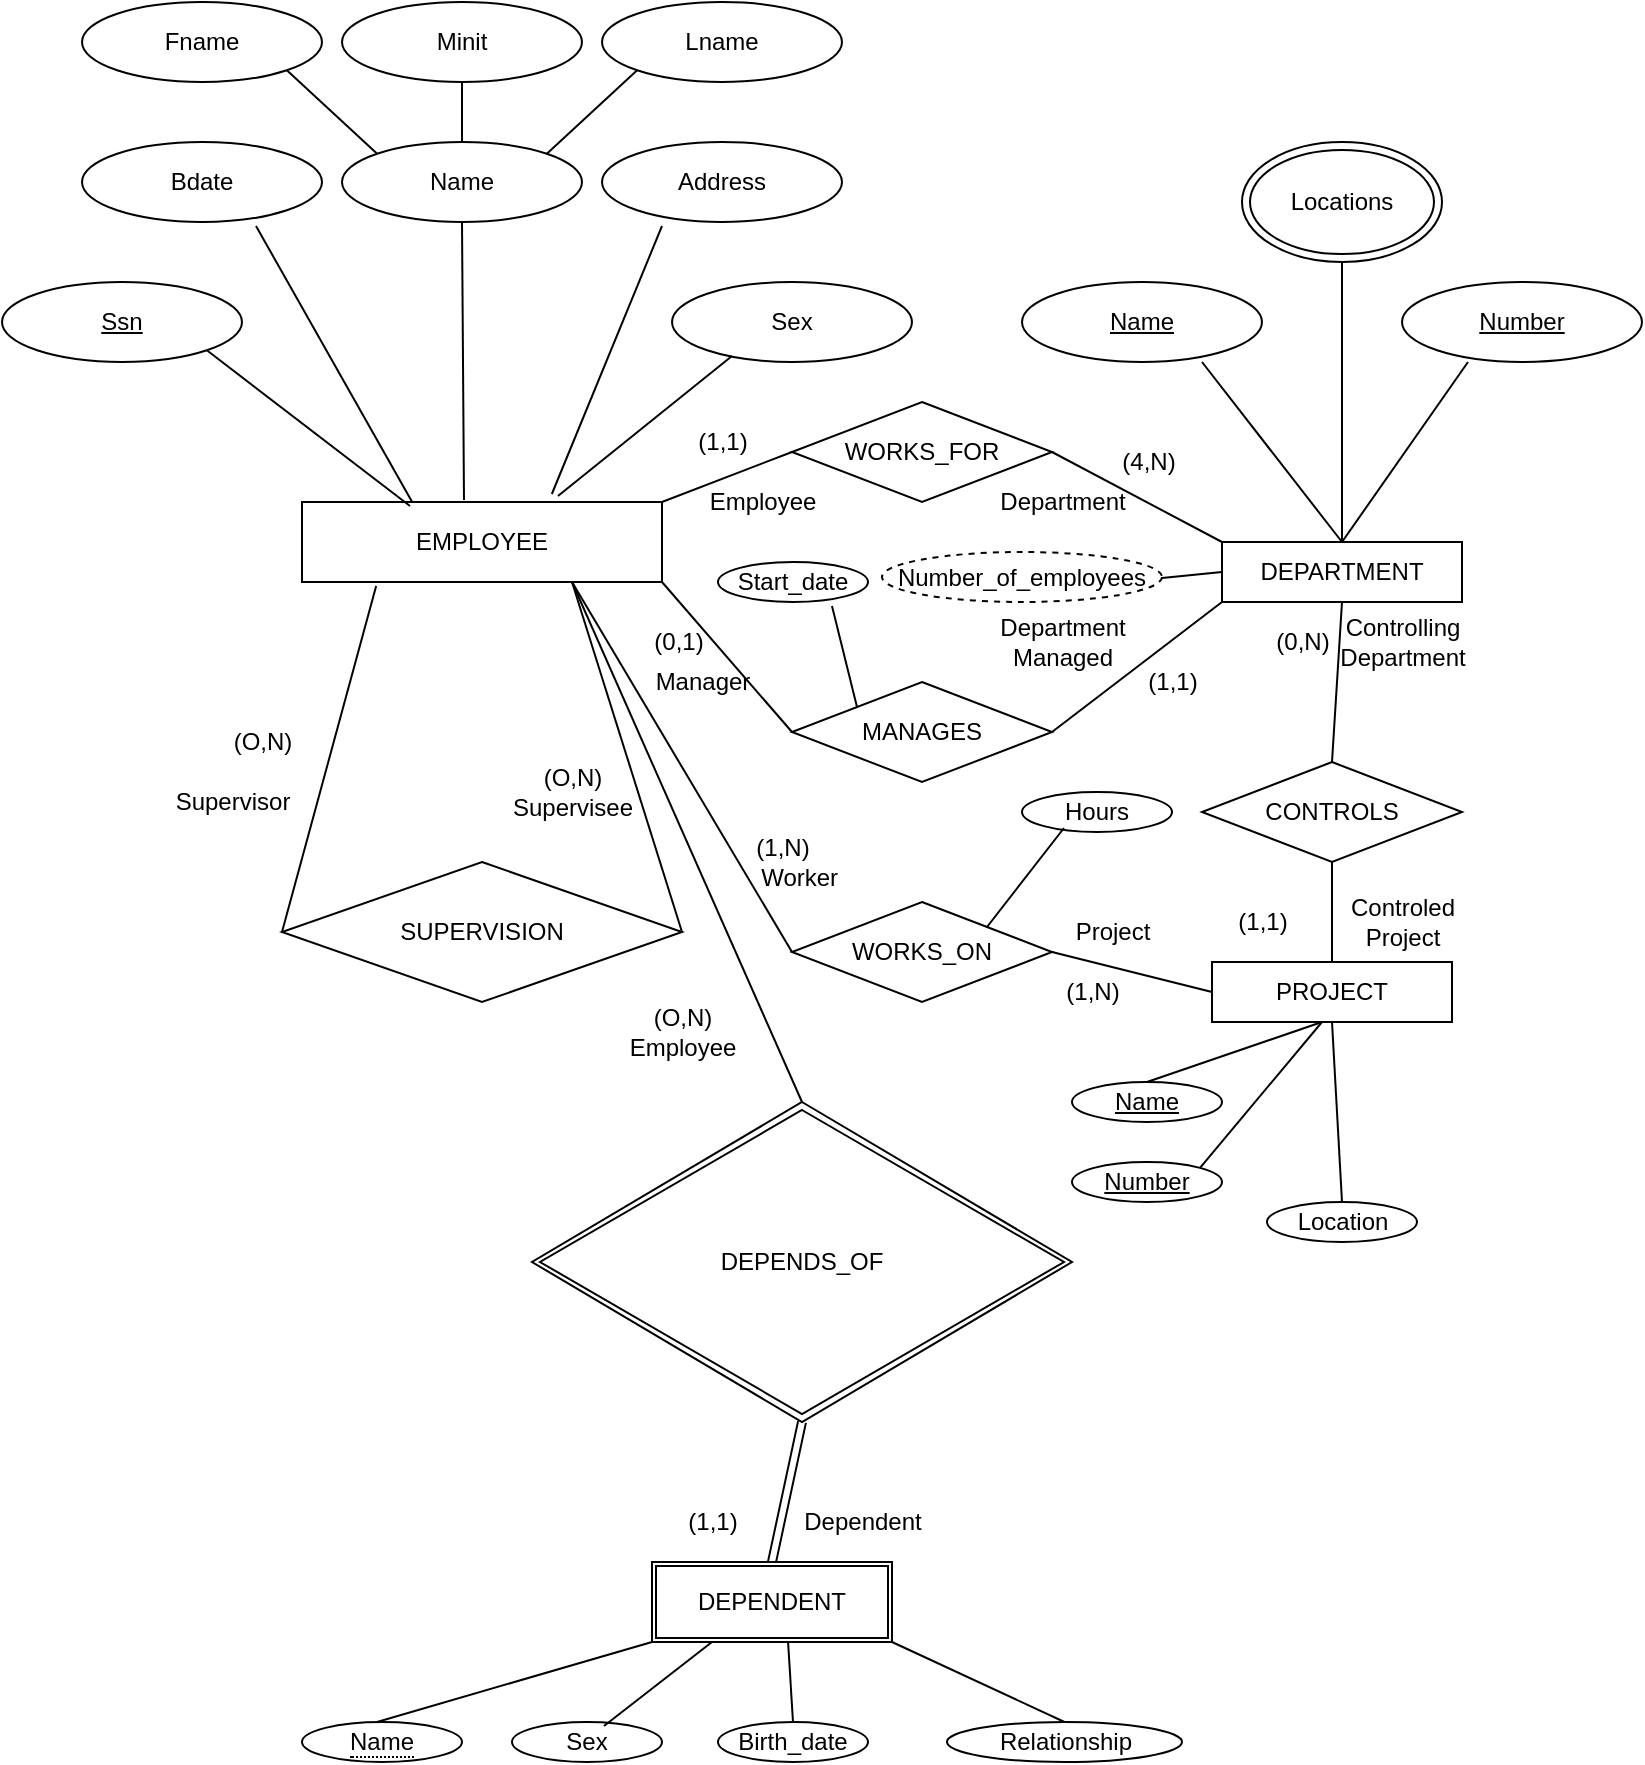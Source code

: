 <mxfile version="13.8.5" type="github">
  <diagram id="F_BEhLT4oKOZ831gFgLm" name="Page-1">
    <mxGraphModel dx="619" dy="715" grid="1" gridSize="10" guides="1" tooltips="1" connect="1" arrows="1" fold="1" page="1" pageScale="1" pageWidth="850" pageHeight="1100" math="0" shadow="0">
      <root>
        <mxCell id="0" />
        <mxCell id="1" parent="0" />
        <mxCell id="HosS5gP8n9v2VMugwRI7-6" value="EMPLOYEE" style="rounded=0;whiteSpace=wrap;html=1;" vertex="1" parent="1">
          <mxGeometry x="180" y="310" width="180" height="40" as="geometry" />
        </mxCell>
        <mxCell id="HosS5gP8n9v2VMugwRI7-9" value="SUPERVISION" style="rhombus;whiteSpace=wrap;html=1;" vertex="1" parent="1">
          <mxGeometry x="170" y="490" width="200" height="70" as="geometry" />
        </mxCell>
        <mxCell id="HosS5gP8n9v2VMugwRI7-12" value="" style="endArrow=none;html=1;exitX=0;exitY=0.5;exitDx=0;exitDy=0;entryX=0.206;entryY=1.05;entryDx=0;entryDy=0;entryPerimeter=0;" edge="1" parent="1" source="HosS5gP8n9v2VMugwRI7-9" target="HosS5gP8n9v2VMugwRI7-6">
          <mxGeometry width="50" height="50" relative="1" as="geometry">
            <mxPoint x="220" y="350" as="sourcePoint" />
            <mxPoint x="270" y="300" as="targetPoint" />
          </mxGeometry>
        </mxCell>
        <mxCell id="HosS5gP8n9v2VMugwRI7-14" value="" style="endArrow=none;html=1;" edge="1" parent="1">
          <mxGeometry width="50" height="50" relative="1" as="geometry">
            <mxPoint x="220" y="350" as="sourcePoint" />
            <mxPoint x="315" y="350" as="targetPoint" />
          </mxGeometry>
        </mxCell>
        <mxCell id="HosS5gP8n9v2VMugwRI7-16" value="" style="endArrow=none;html=1;entryX=1;entryY=0.5;entryDx=0;entryDy=0;exitX=0.75;exitY=1;exitDx=0;exitDy=0;" edge="1" parent="1" source="HosS5gP8n9v2VMugwRI7-6" target="HosS5gP8n9v2VMugwRI7-9">
          <mxGeometry width="50" height="50" relative="1" as="geometry">
            <mxPoint x="310" y="360" as="sourcePoint" />
            <mxPoint x="350" y="420" as="targetPoint" />
          </mxGeometry>
        </mxCell>
        <mxCell id="HosS5gP8n9v2VMugwRI7-17" value="Fname" style="ellipse;whiteSpace=wrap;html=1;" vertex="1" parent="1">
          <mxGeometry x="70" y="60" width="120" height="40" as="geometry" />
        </mxCell>
        <mxCell id="HosS5gP8n9v2VMugwRI7-19" value="Minit" style="ellipse;whiteSpace=wrap;html=1;" vertex="1" parent="1">
          <mxGeometry x="200" y="60" width="120" height="40" as="geometry" />
        </mxCell>
        <mxCell id="HosS5gP8n9v2VMugwRI7-20" value="Lname" style="ellipse;whiteSpace=wrap;html=1;" vertex="1" parent="1">
          <mxGeometry x="330" y="60" width="120" height="40" as="geometry" />
        </mxCell>
        <mxCell id="HosS5gP8n9v2VMugwRI7-21" value="Name" style="ellipse;whiteSpace=wrap;html=1;" vertex="1" parent="1">
          <mxGeometry x="200" y="130" width="120" height="40" as="geometry" />
        </mxCell>
        <mxCell id="HosS5gP8n9v2VMugwRI7-22" value="Address" style="ellipse;whiteSpace=wrap;html=1;" vertex="1" parent="1">
          <mxGeometry x="330" y="130" width="120" height="40" as="geometry" />
        </mxCell>
        <mxCell id="HosS5gP8n9v2VMugwRI7-23" value="Bdate" style="ellipse;whiteSpace=wrap;html=1;" vertex="1" parent="1">
          <mxGeometry x="70" y="130" width="120" height="40" as="geometry" />
        </mxCell>
        <mxCell id="HosS5gP8n9v2VMugwRI7-25" value="" style="endArrow=none;html=1;entryX=1;entryY=1;entryDx=0;entryDy=0;exitX=0;exitY=0;exitDx=0;exitDy=0;" edge="1" parent="1" source="HosS5gP8n9v2VMugwRI7-21" target="HosS5gP8n9v2VMugwRI7-17">
          <mxGeometry width="50" height="50" relative="1" as="geometry">
            <mxPoint x="140" y="150" as="sourcePoint" />
            <mxPoint x="190" y="100" as="targetPoint" />
          </mxGeometry>
        </mxCell>
        <mxCell id="HosS5gP8n9v2VMugwRI7-26" value="" style="endArrow=none;html=1;entryX=0;entryY=1;entryDx=0;entryDy=0;exitX=1;exitY=0;exitDx=0;exitDy=0;" edge="1" parent="1" source="HosS5gP8n9v2VMugwRI7-21" target="HosS5gP8n9v2VMugwRI7-20">
          <mxGeometry width="50" height="50" relative="1" as="geometry">
            <mxPoint x="350" y="150" as="sourcePoint" />
            <mxPoint x="400" y="100" as="targetPoint" />
          </mxGeometry>
        </mxCell>
        <mxCell id="HosS5gP8n9v2VMugwRI7-28" value="" style="endArrow=none;html=1;entryX=0.725;entryY=1.05;entryDx=0;entryDy=0;entryPerimeter=0;exitX=0.306;exitY=0;exitDx=0;exitDy=0;exitPerimeter=0;" edge="1" parent="1" source="HosS5gP8n9v2VMugwRI7-6" target="HosS5gP8n9v2VMugwRI7-23">
          <mxGeometry width="50" height="50" relative="1" as="geometry">
            <mxPoint x="200" y="290" as="sourcePoint" />
            <mxPoint x="250" y="240" as="targetPoint" />
          </mxGeometry>
        </mxCell>
        <mxCell id="HosS5gP8n9v2VMugwRI7-30" value="&lt;u&gt;Ssn&lt;/u&gt;" style="ellipse;whiteSpace=wrap;html=1;" vertex="1" parent="1">
          <mxGeometry x="30" y="200" width="120" height="40" as="geometry" />
        </mxCell>
        <mxCell id="HosS5gP8n9v2VMugwRI7-31" value="Sex" style="ellipse;whiteSpace=wrap;html=1;" vertex="1" parent="1">
          <mxGeometry x="365" y="200" width="120" height="40" as="geometry" />
        </mxCell>
        <mxCell id="HosS5gP8n9v2VMugwRI7-32" value="" style="endArrow=none;html=1;entryX=1;entryY=1;entryDx=0;entryDy=0;exitX=0.3;exitY=0.05;exitDx=0;exitDy=0;exitPerimeter=0;" edge="1" parent="1" source="HosS5gP8n9v2VMugwRI7-6" target="HosS5gP8n9v2VMugwRI7-30">
          <mxGeometry width="50" height="50" relative="1" as="geometry">
            <mxPoint x="90" y="300" as="sourcePoint" />
            <mxPoint x="140" y="250" as="targetPoint" />
          </mxGeometry>
        </mxCell>
        <mxCell id="HosS5gP8n9v2VMugwRI7-35" value="" style="endArrow=none;html=1;entryX=0.5;entryY=1;entryDx=0;entryDy=0;exitX=0.45;exitY=-0.025;exitDx=0;exitDy=0;exitPerimeter=0;" edge="1" parent="1" source="HosS5gP8n9v2VMugwRI7-6" target="HosS5gP8n9v2VMugwRI7-21">
          <mxGeometry width="50" height="50" relative="1" as="geometry">
            <mxPoint x="250" y="280" as="sourcePoint" />
            <mxPoint x="300" y="230" as="targetPoint" />
          </mxGeometry>
        </mxCell>
        <mxCell id="HosS5gP8n9v2VMugwRI7-36" value="" style="endArrow=none;html=1;entryX=0.25;entryY=1.05;entryDx=0;entryDy=0;entryPerimeter=0;exitX=0.694;exitY=-0.1;exitDx=0;exitDy=0;exitPerimeter=0;" edge="1" parent="1" source="HosS5gP8n9v2VMugwRI7-6" target="HosS5gP8n9v2VMugwRI7-22">
          <mxGeometry width="50" height="50" relative="1" as="geometry">
            <mxPoint x="280" y="280" as="sourcePoint" />
            <mxPoint x="330" y="230" as="targetPoint" />
          </mxGeometry>
        </mxCell>
        <mxCell id="HosS5gP8n9v2VMugwRI7-37" value="" style="endArrow=none;html=1;entryX=0.25;entryY=0.925;entryDx=0;entryDy=0;entryPerimeter=0;exitX=0.711;exitY=-0.075;exitDx=0;exitDy=0;exitPerimeter=0;" edge="1" parent="1" source="HosS5gP8n9v2VMugwRI7-6" target="HosS5gP8n9v2VMugwRI7-31">
          <mxGeometry width="50" height="50" relative="1" as="geometry">
            <mxPoint x="400" y="320" as="sourcePoint" />
            <mxPoint x="450" y="270" as="targetPoint" />
          </mxGeometry>
        </mxCell>
        <mxCell id="HosS5gP8n9v2VMugwRI7-38" value="WORKS_FOR" style="rhombus;whiteSpace=wrap;html=1;" vertex="1" parent="1">
          <mxGeometry x="425" y="260" width="130" height="50" as="geometry" />
        </mxCell>
        <mxCell id="HosS5gP8n9v2VMugwRI7-41" value="" style="endArrow=none;html=1;exitX=1;exitY=0;exitDx=0;exitDy=0;entryX=0;entryY=0.5;entryDx=0;entryDy=0;" edge="1" parent="1" source="HosS5gP8n9v2VMugwRI7-6" target="HosS5gP8n9v2VMugwRI7-38">
          <mxGeometry width="50" height="50" relative="1" as="geometry">
            <mxPoint x="450" y="340" as="sourcePoint" />
            <mxPoint x="500" y="290" as="targetPoint" />
          </mxGeometry>
        </mxCell>
        <mxCell id="HosS5gP8n9v2VMugwRI7-42" value="MANAGES" style="rhombus;whiteSpace=wrap;html=1;" vertex="1" parent="1">
          <mxGeometry x="425" y="400" width="130" height="50" as="geometry" />
        </mxCell>
        <mxCell id="HosS5gP8n9v2VMugwRI7-43" value="" style="endArrow=none;html=1;entryX=0;entryY=0.5;entryDx=0;entryDy=0;exitX=1;exitY=1;exitDx=0;exitDy=0;" edge="1" parent="1" source="HosS5gP8n9v2VMugwRI7-6" target="HosS5gP8n9v2VMugwRI7-42">
          <mxGeometry width="50" height="50" relative="1" as="geometry">
            <mxPoint x="350" y="430" as="sourcePoint" />
            <mxPoint x="400" y="380" as="targetPoint" />
          </mxGeometry>
        </mxCell>
        <mxCell id="HosS5gP8n9v2VMugwRI7-44" value="Start_date" style="ellipse;whiteSpace=wrap;html=1;" vertex="1" parent="1">
          <mxGeometry x="388" y="340" width="75" height="20" as="geometry" />
        </mxCell>
        <mxCell id="HosS5gP8n9v2VMugwRI7-45" value="" style="endArrow=none;html=1;entryX=0.76;entryY=1.1;entryDx=0;entryDy=0;entryPerimeter=0;exitX=0;exitY=0;exitDx=0;exitDy=0;" edge="1" parent="1" source="HosS5gP8n9v2VMugwRI7-42" target="HosS5gP8n9v2VMugwRI7-44">
          <mxGeometry width="50" height="50" relative="1" as="geometry">
            <mxPoint x="410" y="460" as="sourcePoint" />
            <mxPoint x="460" y="410" as="targetPoint" />
          </mxGeometry>
        </mxCell>
        <mxCell id="HosS5gP8n9v2VMugwRI7-46" value="DEPARTMENT" style="rounded=0;whiteSpace=wrap;html=1;" vertex="1" parent="1">
          <mxGeometry x="640" y="330" width="120" height="30" as="geometry" />
        </mxCell>
        <mxCell id="HosS5gP8n9v2VMugwRI7-47" value="" style="endArrow=none;html=1;exitX=0;exitY=0;exitDx=0;exitDy=0;entryX=1;entryY=0.5;entryDx=0;entryDy=0;" edge="1" parent="1" source="HosS5gP8n9v2VMugwRI7-46" target="HosS5gP8n9v2VMugwRI7-38">
          <mxGeometry width="50" height="50" relative="1" as="geometry">
            <mxPoint x="560" y="360" as="sourcePoint" />
            <mxPoint x="560" y="290" as="targetPoint" />
          </mxGeometry>
        </mxCell>
        <mxCell id="HosS5gP8n9v2VMugwRI7-48" value="" style="endArrow=none;html=1;entryX=1;entryY=0.5;entryDx=0;entryDy=0;exitX=0;exitY=1;exitDx=0;exitDy=0;" edge="1" parent="1" source="HosS5gP8n9v2VMugwRI7-46" target="HosS5gP8n9v2VMugwRI7-42">
          <mxGeometry width="50" height="50" relative="1" as="geometry">
            <mxPoint x="410" y="460" as="sourcePoint" />
            <mxPoint x="460" y="410" as="targetPoint" />
          </mxGeometry>
        </mxCell>
        <mxCell id="HosS5gP8n9v2VMugwRI7-49" value="" style="endArrow=none;html=1;entryX=0;entryY=0.5;entryDx=0;entryDy=0;" edge="1" parent="1" target="HosS5gP8n9v2VMugwRI7-46">
          <mxGeometry width="50" height="50" relative="1" as="geometry">
            <mxPoint x="590" y="350" as="sourcePoint" />
            <mxPoint x="630" y="340" as="targetPoint" />
          </mxGeometry>
        </mxCell>
        <mxCell id="HosS5gP8n9v2VMugwRI7-51" value="Number_of_employees" style="ellipse;whiteSpace=wrap;html=1;dashed=1;" vertex="1" parent="1">
          <mxGeometry x="470" y="335" width="140" height="25" as="geometry" />
        </mxCell>
        <mxCell id="HosS5gP8n9v2VMugwRI7-52" value="Locations" style="ellipse;shape=doubleEllipse;whiteSpace=wrap;html=1;" vertex="1" parent="1">
          <mxGeometry x="650" y="130" width="100" height="60" as="geometry" />
        </mxCell>
        <mxCell id="HosS5gP8n9v2VMugwRI7-53" value="" style="endArrow=none;html=1;entryX=0.5;entryY=0;entryDx=0;entryDy=0;exitX=0.5;exitY=1;exitDx=0;exitDy=0;" edge="1" parent="1" source="HosS5gP8n9v2VMugwRI7-19" target="HosS5gP8n9v2VMugwRI7-21">
          <mxGeometry width="50" height="50" relative="1" as="geometry">
            <mxPoint x="450" y="350" as="sourcePoint" />
            <mxPoint x="500" y="300" as="targetPoint" />
          </mxGeometry>
        </mxCell>
        <mxCell id="HosS5gP8n9v2VMugwRI7-54" value="" style="endArrow=none;html=1;entryX=0.5;entryY=1;entryDx=0;entryDy=0;exitX=0.5;exitY=0;exitDx=0;exitDy=0;" edge="1" parent="1" source="HosS5gP8n9v2VMugwRI7-46" target="HosS5gP8n9v2VMugwRI7-52">
          <mxGeometry width="50" height="50" relative="1" as="geometry">
            <mxPoint x="680" y="320" as="sourcePoint" />
            <mxPoint x="730" y="270" as="targetPoint" />
          </mxGeometry>
        </mxCell>
        <mxCell id="HosS5gP8n9v2VMugwRI7-55" value="" style="endArrow=none;html=1;exitX=0.5;exitY=0;exitDx=0;exitDy=0;" edge="1" parent="1" source="HosS5gP8n9v2VMugwRI7-46">
          <mxGeometry width="50" height="50" relative="1" as="geometry">
            <mxPoint x="700" y="320" as="sourcePoint" />
            <mxPoint x="630" y="240" as="targetPoint" />
          </mxGeometry>
        </mxCell>
        <mxCell id="HosS5gP8n9v2VMugwRI7-58" value="&lt;u&gt;Name&lt;/u&gt;" style="ellipse;whiteSpace=wrap;html=1;" vertex="1" parent="1">
          <mxGeometry x="540" y="200" width="120" height="40" as="geometry" />
        </mxCell>
        <mxCell id="HosS5gP8n9v2VMugwRI7-59" value="&lt;u&gt;Number&lt;/u&gt;" style="ellipse;whiteSpace=wrap;html=1;" vertex="1" parent="1">
          <mxGeometry x="730" y="200" width="120" height="40" as="geometry" />
        </mxCell>
        <mxCell id="HosS5gP8n9v2VMugwRI7-60" value="" style="endArrow=none;html=1;entryX=0.275;entryY=1;entryDx=0;entryDy=0;entryPerimeter=0;exitX=0.5;exitY=0;exitDx=0;exitDy=0;" edge="1" parent="1" source="HosS5gP8n9v2VMugwRI7-46" target="HosS5gP8n9v2VMugwRI7-59">
          <mxGeometry width="50" height="50" relative="1" as="geometry">
            <mxPoint x="730" y="340" as="sourcePoint" />
            <mxPoint x="780" y="290" as="targetPoint" />
          </mxGeometry>
        </mxCell>
        <mxCell id="HosS5gP8n9v2VMugwRI7-62" value="CONTROLS" style="rhombus;whiteSpace=wrap;html=1;" vertex="1" parent="1">
          <mxGeometry x="630" y="440" width="130" height="50" as="geometry" />
        </mxCell>
        <mxCell id="HosS5gP8n9v2VMugwRI7-63" value="" style="endArrow=none;html=1;entryX=0.5;entryY=1;entryDx=0;entryDy=0;exitX=0.5;exitY=0;exitDx=0;exitDy=0;" edge="1" parent="1" source="HosS5gP8n9v2VMugwRI7-62" target="HosS5gP8n9v2VMugwRI7-46">
          <mxGeometry width="50" height="50" relative="1" as="geometry">
            <mxPoint x="670" y="430" as="sourcePoint" />
            <mxPoint x="720" y="380" as="targetPoint" />
          </mxGeometry>
        </mxCell>
        <mxCell id="HosS5gP8n9v2VMugwRI7-65" value="PROJECT" style="rounded=0;whiteSpace=wrap;html=1;" vertex="1" parent="1">
          <mxGeometry x="635" y="540" width="120" height="30" as="geometry" />
        </mxCell>
        <mxCell id="HosS5gP8n9v2VMugwRI7-66" value="" style="endArrow=none;html=1;entryX=0.5;entryY=1;entryDx=0;entryDy=0;" edge="1" parent="1" source="HosS5gP8n9v2VMugwRI7-65" target="HosS5gP8n9v2VMugwRI7-62">
          <mxGeometry width="50" height="50" relative="1" as="geometry">
            <mxPoint x="660" y="540" as="sourcePoint" />
            <mxPoint x="710" y="490" as="targetPoint" />
          </mxGeometry>
        </mxCell>
        <mxCell id="HosS5gP8n9v2VMugwRI7-67" value="WORKS_ON" style="rhombus;whiteSpace=wrap;html=1;" vertex="1" parent="1">
          <mxGeometry x="425" y="510" width="130" height="50" as="geometry" />
        </mxCell>
        <mxCell id="HosS5gP8n9v2VMugwRI7-68" value="" style="endArrow=none;html=1;exitX=0;exitY=0.5;exitDx=0;exitDy=0;entryX=0.75;entryY=1;entryDx=0;entryDy=0;" edge="1" parent="1" source="HosS5gP8n9v2VMugwRI7-67" target="HosS5gP8n9v2VMugwRI7-6">
          <mxGeometry width="50" height="50" relative="1" as="geometry">
            <mxPoint x="370" y="490" as="sourcePoint" />
            <mxPoint x="310" y="350" as="targetPoint" />
          </mxGeometry>
        </mxCell>
        <mxCell id="HosS5gP8n9v2VMugwRI7-69" value="Hours" style="ellipse;whiteSpace=wrap;html=1;" vertex="1" parent="1">
          <mxGeometry x="540" y="455" width="75" height="20" as="geometry" />
        </mxCell>
        <mxCell id="HosS5gP8n9v2VMugwRI7-70" value="" style="endArrow=none;html=1;exitX=1;exitY=0;exitDx=0;exitDy=0;entryX=0.28;entryY=0.9;entryDx=0;entryDy=0;entryPerimeter=0;" edge="1" parent="1" source="HosS5gP8n9v2VMugwRI7-67" target="HosS5gP8n9v2VMugwRI7-69">
          <mxGeometry width="50" height="50" relative="1" as="geometry">
            <mxPoint x="560" y="580" as="sourcePoint" />
            <mxPoint x="560" y="480" as="targetPoint" />
          </mxGeometry>
        </mxCell>
        <mxCell id="HosS5gP8n9v2VMugwRI7-71" value="" style="endArrow=none;html=1;entryX=0;entryY=0.5;entryDx=0;entryDy=0;exitX=1;exitY=0.5;exitDx=0;exitDy=0;" edge="1" parent="1" source="HosS5gP8n9v2VMugwRI7-67" target="HosS5gP8n9v2VMugwRI7-65">
          <mxGeometry width="50" height="50" relative="1" as="geometry">
            <mxPoint x="546" y="537" as="sourcePoint" />
            <mxPoint x="630" y="550" as="targetPoint" />
          </mxGeometry>
        </mxCell>
        <mxCell id="HosS5gP8n9v2VMugwRI7-72" value="" style="endArrow=none;html=1;exitX=0.5;exitY=0;exitDx=0;exitDy=0;" edge="1" parent="1" source="HosS5gP8n9v2VMugwRI7-74">
          <mxGeometry width="50" height="50" relative="1" as="geometry">
            <mxPoint x="640" y="620" as="sourcePoint" />
            <mxPoint x="690" y="570" as="targetPoint" />
          </mxGeometry>
        </mxCell>
        <mxCell id="HosS5gP8n9v2VMugwRI7-74" value="&lt;u&gt;Name&lt;/u&gt;" style="ellipse;whiteSpace=wrap;html=1;" vertex="1" parent="1">
          <mxGeometry x="565" y="600" width="75" height="20" as="geometry" />
        </mxCell>
        <mxCell id="HosS5gP8n9v2VMugwRI7-75" value="&lt;u&gt;Number&lt;/u&gt;" style="ellipse;whiteSpace=wrap;html=1;" vertex="1" parent="1">
          <mxGeometry x="565" y="640" width="75" height="20" as="geometry" />
        </mxCell>
        <mxCell id="HosS5gP8n9v2VMugwRI7-77" value="" style="endArrow=none;html=1;exitX=1;exitY=0;exitDx=0;exitDy=0;" edge="1" parent="1" source="HosS5gP8n9v2VMugwRI7-75">
          <mxGeometry width="50" height="50" relative="1" as="geometry">
            <mxPoint x="680" y="650" as="sourcePoint" />
            <mxPoint x="690" y="570" as="targetPoint" />
          </mxGeometry>
        </mxCell>
        <mxCell id="HosS5gP8n9v2VMugwRI7-78" value="Location" style="ellipse;whiteSpace=wrap;html=1;" vertex="1" parent="1">
          <mxGeometry x="662.5" y="660" width="75" height="20" as="geometry" />
        </mxCell>
        <mxCell id="HosS5gP8n9v2VMugwRI7-79" value="" style="endArrow=none;html=1;exitX=0.5;exitY=0;exitDx=0;exitDy=0;entryX=0.5;entryY=1;entryDx=0;entryDy=0;" edge="1" parent="1" source="HosS5gP8n9v2VMugwRI7-78" target="HosS5gP8n9v2VMugwRI7-65">
          <mxGeometry width="50" height="50" relative="1" as="geometry">
            <mxPoint x="690" y="650" as="sourcePoint" />
            <mxPoint x="730" y="600" as="targetPoint" />
          </mxGeometry>
        </mxCell>
        <mxCell id="HosS5gP8n9v2VMugwRI7-80" value="" style="endArrow=none;html=1;entryX=0.75;entryY=1;entryDx=0;entryDy=0;exitX=0.5;exitY=0;exitDx=0;exitDy=0;" edge="1" parent="1" source="HosS5gP8n9v2VMugwRI7-83" target="HosS5gP8n9v2VMugwRI7-6">
          <mxGeometry width="50" height="50" relative="1" as="geometry">
            <mxPoint x="430" y="610" as="sourcePoint" />
            <mxPoint x="450" y="580" as="targetPoint" />
          </mxGeometry>
        </mxCell>
        <mxCell id="HosS5gP8n9v2VMugwRI7-83" value="DEPENDS_OF" style="shape=rhombus;double=1;perimeter=rhombusPerimeter;whiteSpace=wrap;html=1;align=center;" vertex="1" parent="1">
          <mxGeometry x="295" y="610" width="270" height="160" as="geometry" />
        </mxCell>
        <mxCell id="HosS5gP8n9v2VMugwRI7-84" value="DEPENDENT" style="shape=ext;double=1;rounded=0;whiteSpace=wrap;html=1;" vertex="1" parent="1">
          <mxGeometry x="355" y="840" width="120" height="40" as="geometry" />
        </mxCell>
        <mxCell id="HosS5gP8n9v2VMugwRI7-88" value="" style="shape=link;html=1;entryX=0.5;entryY=0;entryDx=0;entryDy=0;exitX=0.5;exitY=1;exitDx=0;exitDy=0;" edge="1" parent="1" source="HosS5gP8n9v2VMugwRI7-83" target="HosS5gP8n9v2VMugwRI7-84">
          <mxGeometry width="100" relative="1" as="geometry">
            <mxPoint x="380" y="800" as="sourcePoint" />
            <mxPoint x="480" y="800" as="targetPoint" />
          </mxGeometry>
        </mxCell>
        <mxCell id="HosS5gP8n9v2VMugwRI7-91" value="Relationship" style="ellipse;whiteSpace=wrap;html=1;" vertex="1" parent="1">
          <mxGeometry x="502.5" y="920" width="117.5" height="20" as="geometry" />
        </mxCell>
        <mxCell id="HosS5gP8n9v2VMugwRI7-92" value="Birth_date" style="ellipse;whiteSpace=wrap;html=1;" vertex="1" parent="1">
          <mxGeometry x="388" y="920" width="75" height="20" as="geometry" />
        </mxCell>
        <mxCell id="HosS5gP8n9v2VMugwRI7-93" value="Sex" style="ellipse;whiteSpace=wrap;html=1;" vertex="1" parent="1">
          <mxGeometry x="285" y="920" width="75" height="20" as="geometry" />
        </mxCell>
        <mxCell id="HosS5gP8n9v2VMugwRI7-97" value="" style="endArrow=none;html=1;entryX=0;entryY=1;entryDx=0;entryDy=0;exitX=0.5;exitY=0;exitDx=0;exitDy=0;" edge="1" parent="1" target="HosS5gP8n9v2VMugwRI7-84">
          <mxGeometry width="50" height="50" relative="1" as="geometry">
            <mxPoint x="217.5" y="920" as="sourcePoint" />
            <mxPoint x="350" y="880" as="targetPoint" />
          </mxGeometry>
        </mxCell>
        <mxCell id="HosS5gP8n9v2VMugwRI7-98" value="" style="endArrow=none;html=1;entryX=0.25;entryY=1;entryDx=0;entryDy=0;exitX=0.613;exitY=0.1;exitDx=0;exitDy=0;exitPerimeter=0;" edge="1" parent="1" source="HosS5gP8n9v2VMugwRI7-93" target="HosS5gP8n9v2VMugwRI7-84">
          <mxGeometry width="50" height="50" relative="1" as="geometry">
            <mxPoint x="340" y="940" as="sourcePoint" />
            <mxPoint x="390" y="890" as="targetPoint" />
          </mxGeometry>
        </mxCell>
        <mxCell id="HosS5gP8n9v2VMugwRI7-99" value="" style="endArrow=none;html=1;entryX=0.567;entryY=1;entryDx=0;entryDy=0;entryPerimeter=0;exitX=0.5;exitY=0;exitDx=0;exitDy=0;" edge="1" parent="1" source="HosS5gP8n9v2VMugwRI7-92" target="HosS5gP8n9v2VMugwRI7-84">
          <mxGeometry width="50" height="50" relative="1" as="geometry">
            <mxPoint x="410" y="930" as="sourcePoint" />
            <mxPoint x="460" y="880" as="targetPoint" />
          </mxGeometry>
        </mxCell>
        <mxCell id="HosS5gP8n9v2VMugwRI7-100" value="" style="endArrow=none;html=1;exitX=1;exitY=1;exitDx=0;exitDy=0;entryX=0.5;entryY=0;entryDx=0;entryDy=0;" edge="1" parent="1" source="HosS5gP8n9v2VMugwRI7-84" target="HosS5gP8n9v2VMugwRI7-91">
          <mxGeometry width="50" height="50" relative="1" as="geometry">
            <mxPoint x="510" y="910" as="sourcePoint" />
            <mxPoint x="560" y="860" as="targetPoint" />
          </mxGeometry>
        </mxCell>
        <mxCell id="HosS5gP8n9v2VMugwRI7-101" value="(1,1)" style="text;html=1;align=center;verticalAlign=middle;resizable=0;points=[];autosize=1;" vertex="1" parent="1">
          <mxGeometry x="365" y="810" width="40" height="20" as="geometry" />
        </mxCell>
        <mxCell id="HosS5gP8n9v2VMugwRI7-102" value="Dependent" style="text;html=1;align=center;verticalAlign=middle;resizable=0;points=[];autosize=1;" vertex="1" parent="1">
          <mxGeometry x="425" y="810" width="70" height="20" as="geometry" />
        </mxCell>
        <mxCell id="HosS5gP8n9v2VMugwRI7-103" value="&lt;div&gt;(O,N)&lt;/div&gt;&lt;div&gt;Employee&lt;br&gt;&lt;/div&gt;" style="text;html=1;align=center;verticalAlign=middle;resizable=0;points=[];autosize=1;" vertex="1" parent="1">
          <mxGeometry x="335" y="560" width="70" height="30" as="geometry" />
        </mxCell>
        <mxCell id="HosS5gP8n9v2VMugwRI7-104" value="(O,N)" style="text;html=1;align=center;verticalAlign=middle;resizable=0;points=[];autosize=1;" vertex="1" parent="1">
          <mxGeometry x="140" y="420" width="40" height="20" as="geometry" />
        </mxCell>
        <mxCell id="HosS5gP8n9v2VMugwRI7-105" value="Supervisor" style="text;html=1;align=center;verticalAlign=middle;resizable=0;points=[];autosize=1;" vertex="1" parent="1">
          <mxGeometry x="110" y="450" width="70" height="20" as="geometry" />
        </mxCell>
        <mxCell id="HosS5gP8n9v2VMugwRI7-106" value="&lt;div&gt;(O,N)&lt;/div&gt;&lt;div&gt;Supervisee&lt;br&gt;&lt;/div&gt;" style="text;html=1;align=center;verticalAlign=middle;resizable=0;points=[];autosize=1;" vertex="1" parent="1">
          <mxGeometry x="275" y="440" width="80" height="30" as="geometry" />
        </mxCell>
        <mxCell id="HosS5gP8n9v2VMugwRI7-107" value="(1,1)" style="text;html=1;align=center;verticalAlign=middle;resizable=0;points=[];autosize=1;" vertex="1" parent="1">
          <mxGeometry x="370" y="270" width="40" height="20" as="geometry" />
        </mxCell>
        <mxCell id="HosS5gP8n9v2VMugwRI7-108" value="&lt;div&gt;(0,1)&lt;/div&gt;" style="text;html=1;align=center;verticalAlign=middle;resizable=0;points=[];autosize=1;" vertex="1" parent="1">
          <mxGeometry x="348" y="370" width="40" height="20" as="geometry" />
        </mxCell>
        <mxCell id="HosS5gP8n9v2VMugwRI7-109" value="&lt;div&gt;Manager&lt;/div&gt;" style="text;html=1;align=center;verticalAlign=middle;resizable=0;points=[];autosize=1;" vertex="1" parent="1">
          <mxGeometry x="350" y="390" width="60" height="20" as="geometry" />
        </mxCell>
        <mxCell id="HosS5gP8n9v2VMugwRI7-110" value="Employee" style="text;html=1;align=center;verticalAlign=middle;resizable=0;points=[];autosize=1;" vertex="1" parent="1">
          <mxGeometry x="375" y="300" width="70" height="20" as="geometry" />
        </mxCell>
        <mxCell id="HosS5gP8n9v2VMugwRI7-111" value="&lt;div&gt;Department&lt;/div&gt;" style="text;html=1;align=center;verticalAlign=middle;resizable=0;points=[];autosize=1;" vertex="1" parent="1">
          <mxGeometry x="520" y="300" width="80" height="20" as="geometry" />
        </mxCell>
        <mxCell id="HosS5gP8n9v2VMugwRI7-112" value="&lt;div&gt;Department&lt;/div&gt;&lt;div&gt;Managed&lt;br&gt;&lt;/div&gt;" style="text;html=1;align=center;verticalAlign=middle;resizable=0;points=[];autosize=1;" vertex="1" parent="1">
          <mxGeometry x="520" y="365" width="80" height="30" as="geometry" />
        </mxCell>
        <mxCell id="HosS5gP8n9v2VMugwRI7-113" value="(4,N)" style="text;html=1;align=center;verticalAlign=middle;resizable=0;points=[];autosize=1;" vertex="1" parent="1">
          <mxGeometry x="582.5" y="280" width="40" height="20" as="geometry" />
        </mxCell>
        <mxCell id="HosS5gP8n9v2VMugwRI7-114" value="(1,1)" style="text;html=1;align=center;verticalAlign=middle;resizable=0;points=[];autosize=1;" vertex="1" parent="1">
          <mxGeometry x="595" y="390" width="40" height="20" as="geometry" />
        </mxCell>
        <mxCell id="HosS5gP8n9v2VMugwRI7-115" value="&lt;div&gt;(1,N)&lt;/div&gt;&lt;div&gt;&amp;nbsp;&amp;nbsp;&amp;nbsp;&amp;nbsp; Worker&lt;br&gt;&lt;/div&gt;" style="text;html=1;align=center;verticalAlign=middle;resizable=0;points=[];autosize=1;" vertex="1" parent="1">
          <mxGeometry x="385" y="475" width="70" height="30" as="geometry" />
        </mxCell>
        <mxCell id="HosS5gP8n9v2VMugwRI7-116" value="&lt;div&gt;Controlling&lt;/div&gt;&lt;div&gt;Department&lt;br&gt;&lt;/div&gt;" style="text;html=1;align=center;verticalAlign=middle;resizable=0;points=[];autosize=1;" vertex="1" parent="1">
          <mxGeometry x="690" y="365" width="80" height="30" as="geometry" />
        </mxCell>
        <mxCell id="HosS5gP8n9v2VMugwRI7-117" value="(0,N)" style="text;html=1;align=center;verticalAlign=middle;resizable=0;points=[];autosize=1;" vertex="1" parent="1">
          <mxGeometry x="660" y="370" width="40" height="20" as="geometry" />
        </mxCell>
        <mxCell id="HosS5gP8n9v2VMugwRI7-118" value="&lt;div&gt;Controled&lt;/div&gt;&lt;div&gt;Project&lt;/div&gt;" style="text;html=1;align=center;verticalAlign=middle;resizable=0;points=[];autosize=1;" vertex="1" parent="1">
          <mxGeometry x="695" y="505" width="70" height="30" as="geometry" />
        </mxCell>
        <mxCell id="HosS5gP8n9v2VMugwRI7-119" value="(1,1)" style="text;html=1;align=center;verticalAlign=middle;resizable=0;points=[];autosize=1;" vertex="1" parent="1">
          <mxGeometry x="640" y="510" width="40" height="20" as="geometry" />
        </mxCell>
        <mxCell id="HosS5gP8n9v2VMugwRI7-120" value="&lt;div&gt;Project&lt;/div&gt;" style="text;html=1;align=center;verticalAlign=middle;resizable=0;points=[];autosize=1;" vertex="1" parent="1">
          <mxGeometry x="560" y="515" width="50" height="20" as="geometry" />
        </mxCell>
        <mxCell id="HosS5gP8n9v2VMugwRI7-121" value="(1,N)" style="text;html=1;align=center;verticalAlign=middle;resizable=0;points=[];autosize=1;" vertex="1" parent="1">
          <mxGeometry x="555" y="545" width="40" height="20" as="geometry" />
        </mxCell>
        <mxCell id="HosS5gP8n9v2VMugwRI7-127" value="&lt;span style=&quot;border-bottom: 1px dotted&quot;&gt;Name&lt;/span&gt;" style="ellipse;whiteSpace=wrap;html=1;align=center;" vertex="1" parent="1">
          <mxGeometry x="180" y="920" width="80" height="20" as="geometry" />
        </mxCell>
      </root>
    </mxGraphModel>
  </diagram>
</mxfile>
